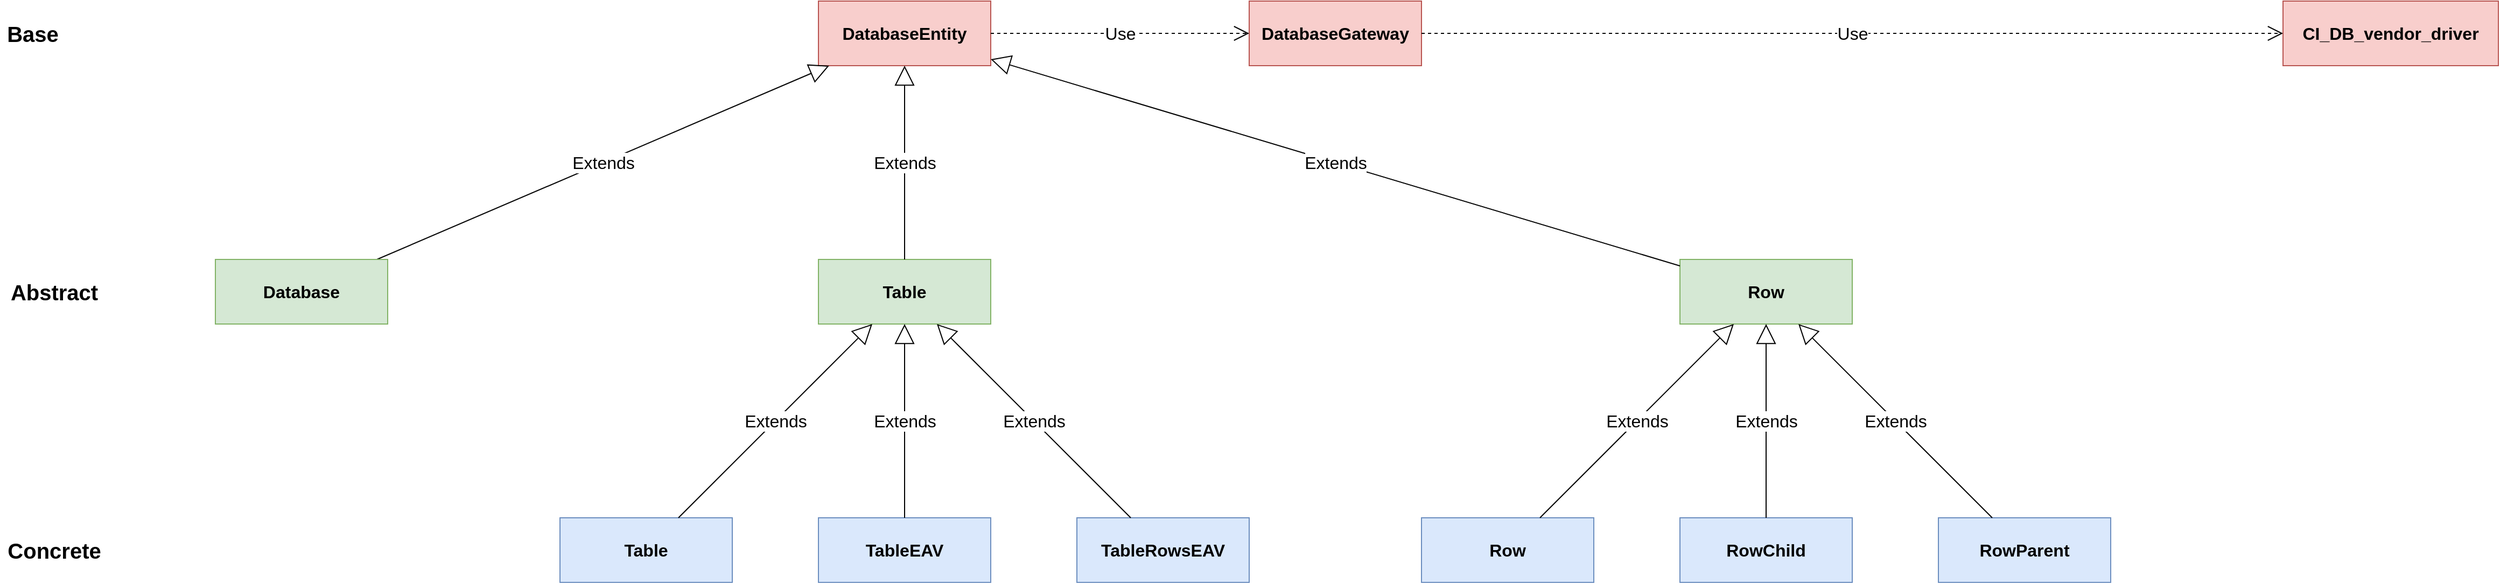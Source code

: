 <mxfile version="14.4.3" type="device"><diagram id="zHnjJlax1B-BpDtXZ-e6" name="Page-1"><mxGraphModel dx="2103" dy="705" grid="1" gridSize="10" guides="1" tooltips="1" connect="1" arrows="1" fold="1" page="0" pageScale="1" pageWidth="850" pageHeight="1100" math="0" shadow="0"><root><mxCell id="0"/><mxCell id="1" parent="0"/><mxCell id="NeBX8adAqqhSSUXdiPWM-4" value="DatabaseGateway" style="rounded=0;whiteSpace=wrap;html=1;fontSize=16;fontStyle=1;fillColor=#f8cecc;strokeColor=#b85450;" vertex="1" parent="1"><mxGeometry x="1680" y="480" width="160" height="60" as="geometry"/></mxCell><mxCell id="NeBX8adAqqhSSUXdiPWM-5" value="CI_DB_vendor_driver" style="rounded=0;whiteSpace=wrap;html=1;fontSize=16;fontStyle=1;fillColor=#f8cecc;strokeColor=#b85450;" vertex="1" parent="1"><mxGeometry x="2640" y="480" width="200" height="60" as="geometry"/></mxCell><mxCell id="NeBX8adAqqhSSUXdiPWM-7" value="DatabaseEntity" style="rounded=0;whiteSpace=wrap;html=1;fontSize=16;fontStyle=1;fillColor=#f8cecc;strokeColor=#b85450;" vertex="1" parent="1"><mxGeometry x="1280" y="480" width="160" height="60" as="geometry"/></mxCell><mxCell id="NeBX8adAqqhSSUXdiPWM-8" value="Use" style="endArrow=open;endSize=12;dashed=1;html=1;fontSize=16;" edge="1" parent="1" source="NeBX8adAqqhSSUXdiPWM-4" target="NeBX8adAqqhSSUXdiPWM-5"><mxGeometry width="160" relative="1" as="geometry"><mxPoint x="1870" y="559" as="sourcePoint"/><mxPoint x="2030" y="559" as="targetPoint"/></mxGeometry></mxCell><mxCell id="NeBX8adAqqhSSUXdiPWM-9" value="Extends" style="endArrow=block;endSize=16;endFill=0;html=1;fontSize=16;" edge="1" parent="1" source="NeBX8adAqqhSSUXdiPWM-13" target="NeBX8adAqqhSSUXdiPWM-7"><mxGeometry width="160" relative="1" as="geometry"><mxPoint x="1340" y="770" as="sourcePoint"/><mxPoint x="1500" y="770" as="targetPoint"/></mxGeometry></mxCell><mxCell id="NeBX8adAqqhSSUXdiPWM-10" value="Use" style="endArrow=open;endSize=12;dashed=1;html=1;fontSize=16;" edge="1" parent="1" source="NeBX8adAqqhSSUXdiPWM-7" target="NeBX8adAqqhSSUXdiPWM-4"><mxGeometry width="160" relative="1" as="geometry"><mxPoint x="1610" y="660" as="sourcePoint"/><mxPoint x="1770" y="660" as="targetPoint"/></mxGeometry></mxCell><mxCell id="NeBX8adAqqhSSUXdiPWM-11" value="Row" style="rounded=0;whiteSpace=wrap;html=1;fontSize=16;fontStyle=1;fillColor=#d5e8d4;strokeColor=#82b366;" vertex="1" parent="1"><mxGeometry x="2080" y="720" width="160" height="60" as="geometry"/></mxCell><mxCell id="NeBX8adAqqhSSUXdiPWM-12" value="Table" style="rounded=0;whiteSpace=wrap;html=1;fontSize=16;fontStyle=1;fillColor=#d5e8d4;strokeColor=#82b366;" vertex="1" parent="1"><mxGeometry x="1280" y="720" width="160" height="60" as="geometry"/></mxCell><mxCell id="NeBX8adAqqhSSUXdiPWM-13" value="Database" style="rounded=0;whiteSpace=wrap;html=1;fontSize=16;fontStyle=1;fillColor=#d5e8d4;strokeColor=#82b366;" vertex="1" parent="1"><mxGeometry x="720" y="720" width="160" height="60" as="geometry"/></mxCell><mxCell id="NeBX8adAqqhSSUXdiPWM-14" value="Extends" style="endArrow=block;endSize=16;endFill=0;html=1;fontSize=16;" edge="1" parent="1" source="NeBX8adAqqhSSUXdiPWM-12" target="NeBX8adAqqhSSUXdiPWM-7"><mxGeometry width="160" relative="1" as="geometry"><mxPoint x="1252.0" y="610" as="sourcePoint"/><mxPoint x="1448" y="470" as="targetPoint"/></mxGeometry></mxCell><mxCell id="NeBX8adAqqhSSUXdiPWM-15" value="Extends" style="endArrow=block;endSize=16;endFill=0;html=1;fontSize=16;" edge="1" parent="1" source="NeBX8adAqqhSSUXdiPWM-11" target="NeBX8adAqqhSSUXdiPWM-7"><mxGeometry width="160" relative="1" as="geometry"><mxPoint x="1262.0" y="620" as="sourcePoint"/><mxPoint x="1458" y="480" as="targetPoint"/></mxGeometry></mxCell><mxCell id="NeBX8adAqqhSSUXdiPWM-16" value="RowChild" style="rounded=0;whiteSpace=wrap;html=1;fontSize=16;fontStyle=1;fillColor=#dae8fc;strokeColor=#6c8ebf;" vertex="1" parent="1"><mxGeometry x="2080" y="960" width="160" height="60" as="geometry"/></mxCell><mxCell id="NeBX8adAqqhSSUXdiPWM-17" value="RowParent" style="rounded=0;whiteSpace=wrap;html=1;fontSize=16;fontStyle=1;fillColor=#dae8fc;strokeColor=#6c8ebf;" vertex="1" parent="1"><mxGeometry x="2320" y="960" width="160" height="60" as="geometry"/></mxCell><mxCell id="NeBX8adAqqhSSUXdiPWM-18" value="TableEAV" style="rounded=0;whiteSpace=wrap;html=1;fontSize=16;fontStyle=1;fillColor=#dae8fc;strokeColor=#6c8ebf;" vertex="1" parent="1"><mxGeometry x="1280" y="960" width="160" height="60" as="geometry"/></mxCell><mxCell id="NeBX8adAqqhSSUXdiPWM-19" value="TableRowsEAV" style="rounded=0;whiteSpace=wrap;html=1;fontSize=16;fontStyle=1;fillColor=#dae8fc;strokeColor=#6c8ebf;" vertex="1" parent="1"><mxGeometry x="1520" y="960" width="160" height="60" as="geometry"/></mxCell><mxCell id="NeBX8adAqqhSSUXdiPWM-21" value="Table" style="rounded=0;whiteSpace=wrap;html=1;fontSize=16;fontStyle=1;fillColor=#dae8fc;strokeColor=#6c8ebf;" vertex="1" parent="1"><mxGeometry x="1040" y="960" width="160" height="60" as="geometry"/></mxCell><mxCell id="NeBX8adAqqhSSUXdiPWM-22" value="Row" style="rounded=0;whiteSpace=wrap;html=1;fontSize=16;fontStyle=1;fillColor=#dae8fc;strokeColor=#6c8ebf;" vertex="1" parent="1"><mxGeometry x="1840" y="960" width="160" height="60" as="geometry"/></mxCell><mxCell id="NeBX8adAqqhSSUXdiPWM-24" value="Extends" style="endArrow=block;endSize=16;endFill=0;html=1;fontSize=16;" edge="1" parent="1" source="NeBX8adAqqhSSUXdiPWM-21" target="NeBX8adAqqhSSUXdiPWM-12"><mxGeometry width="160" relative="1" as="geometry"><mxPoint x="890" y="771.429" as="sourcePoint"/><mxPoint x="1290" y="628.571" as="targetPoint"/></mxGeometry></mxCell><mxCell id="NeBX8adAqqhSSUXdiPWM-25" value="Extends" style="endArrow=block;endSize=16;endFill=0;html=1;fontSize=16;" edge="1" parent="1" source="NeBX8adAqqhSSUXdiPWM-18" target="NeBX8adAqqhSSUXdiPWM-12"><mxGeometry width="160" relative="1" as="geometry"><mxPoint x="1166.0" y="970" as="sourcePoint"/><mxPoint x="1334.0" y="830" as="targetPoint"/></mxGeometry></mxCell><mxCell id="NeBX8adAqqhSSUXdiPWM-26" value="Extends" style="endArrow=block;endSize=16;endFill=0;html=1;fontSize=16;" edge="1" parent="1" source="NeBX8adAqqhSSUXdiPWM-19" target="NeBX8adAqqhSSUXdiPWM-12"><mxGeometry width="160" relative="1" as="geometry"><mxPoint x="1370.0" y="970" as="sourcePoint"/><mxPoint x="1370.0" y="830" as="targetPoint"/></mxGeometry></mxCell><mxCell id="NeBX8adAqqhSSUXdiPWM-27" value="Extends" style="endArrow=block;endSize=16;endFill=0;html=1;fontSize=16;" edge="1" parent="1" source="NeBX8adAqqhSSUXdiPWM-17" target="NeBX8adAqqhSSUXdiPWM-11"><mxGeometry width="160" relative="1" as="geometry"><mxPoint x="2090" y="780" as="sourcePoint"/><mxPoint x="1450.0" y="620" as="targetPoint"/></mxGeometry></mxCell><mxCell id="NeBX8adAqqhSSUXdiPWM-28" value="Extends" style="endArrow=block;endSize=16;endFill=0;html=1;fontSize=16;" edge="1" parent="1" source="NeBX8adAqqhSSUXdiPWM-16" target="NeBX8adAqqhSSUXdiPWM-11"><mxGeometry width="160" relative="1" as="geometry"><mxPoint x="2374" y="970" as="sourcePoint"/><mxPoint x="2206" y="830" as="targetPoint"/></mxGeometry></mxCell><mxCell id="NeBX8adAqqhSSUXdiPWM-29" value="Extends" style="endArrow=block;endSize=16;endFill=0;html=1;fontSize=16;" edge="1" parent="1" source="NeBX8adAqqhSSUXdiPWM-22" target="NeBX8adAqqhSSUXdiPWM-11"><mxGeometry width="160" relative="1" as="geometry"><mxPoint x="2170" y="970" as="sourcePoint"/><mxPoint x="2170" y="830" as="targetPoint"/></mxGeometry></mxCell><mxCell id="NeBX8adAqqhSSUXdiPWM-30" value="Abstract" style="text;html=1;align=center;verticalAlign=middle;resizable=0;points=[];autosize=1;fontSize=20;fontStyle=1" vertex="1" parent="1"><mxGeometry x="520" y="735" width="100" height="30" as="geometry"/></mxCell><mxCell id="NeBX8adAqqhSSUXdiPWM-31" value="Concrete" style="text;html=1;align=center;verticalAlign=middle;resizable=0;points=[];autosize=1;fontSize=20;fontStyle=1" vertex="1" parent="1"><mxGeometry x="520" y="975" width="100" height="30" as="geometry"/></mxCell><mxCell id="NeBX8adAqqhSSUXdiPWM-32" value="Base" style="text;html=1;align=center;verticalAlign=middle;resizable=0;points=[];autosize=1;fontSize=20;fontStyle=1" vertex="1" parent="1"><mxGeometry x="520" y="495" width="60" height="30" as="geometry"/></mxCell></root></mxGraphModel></diagram></mxfile>